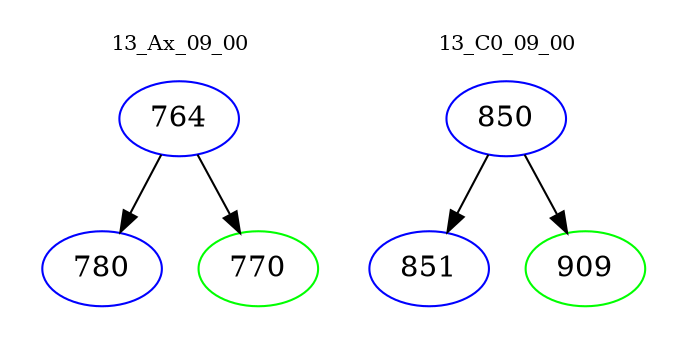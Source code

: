 digraph{
subgraph cluster_0 {
color = white
label = "13_Ax_09_00";
fontsize=10;
T0_764 [label="764", color="blue"]
T0_764 -> T0_780 [color="black"]
T0_780 [label="780", color="blue"]
T0_764 -> T0_770 [color="black"]
T0_770 [label="770", color="green"]
}
subgraph cluster_1 {
color = white
label = "13_C0_09_00";
fontsize=10;
T1_850 [label="850", color="blue"]
T1_850 -> T1_851 [color="black"]
T1_851 [label="851", color="blue"]
T1_850 -> T1_909 [color="black"]
T1_909 [label="909", color="green"]
}
}
